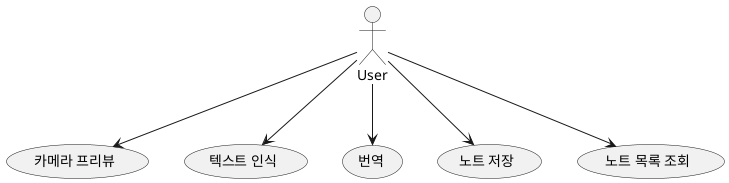 @startuml
actor User
User --> (카메라 프리뷰)
User --> (텍스트 인식)
User --> (번역)
User --> (노트 저장)
User --> (노트 목록 조회)
@enduml
